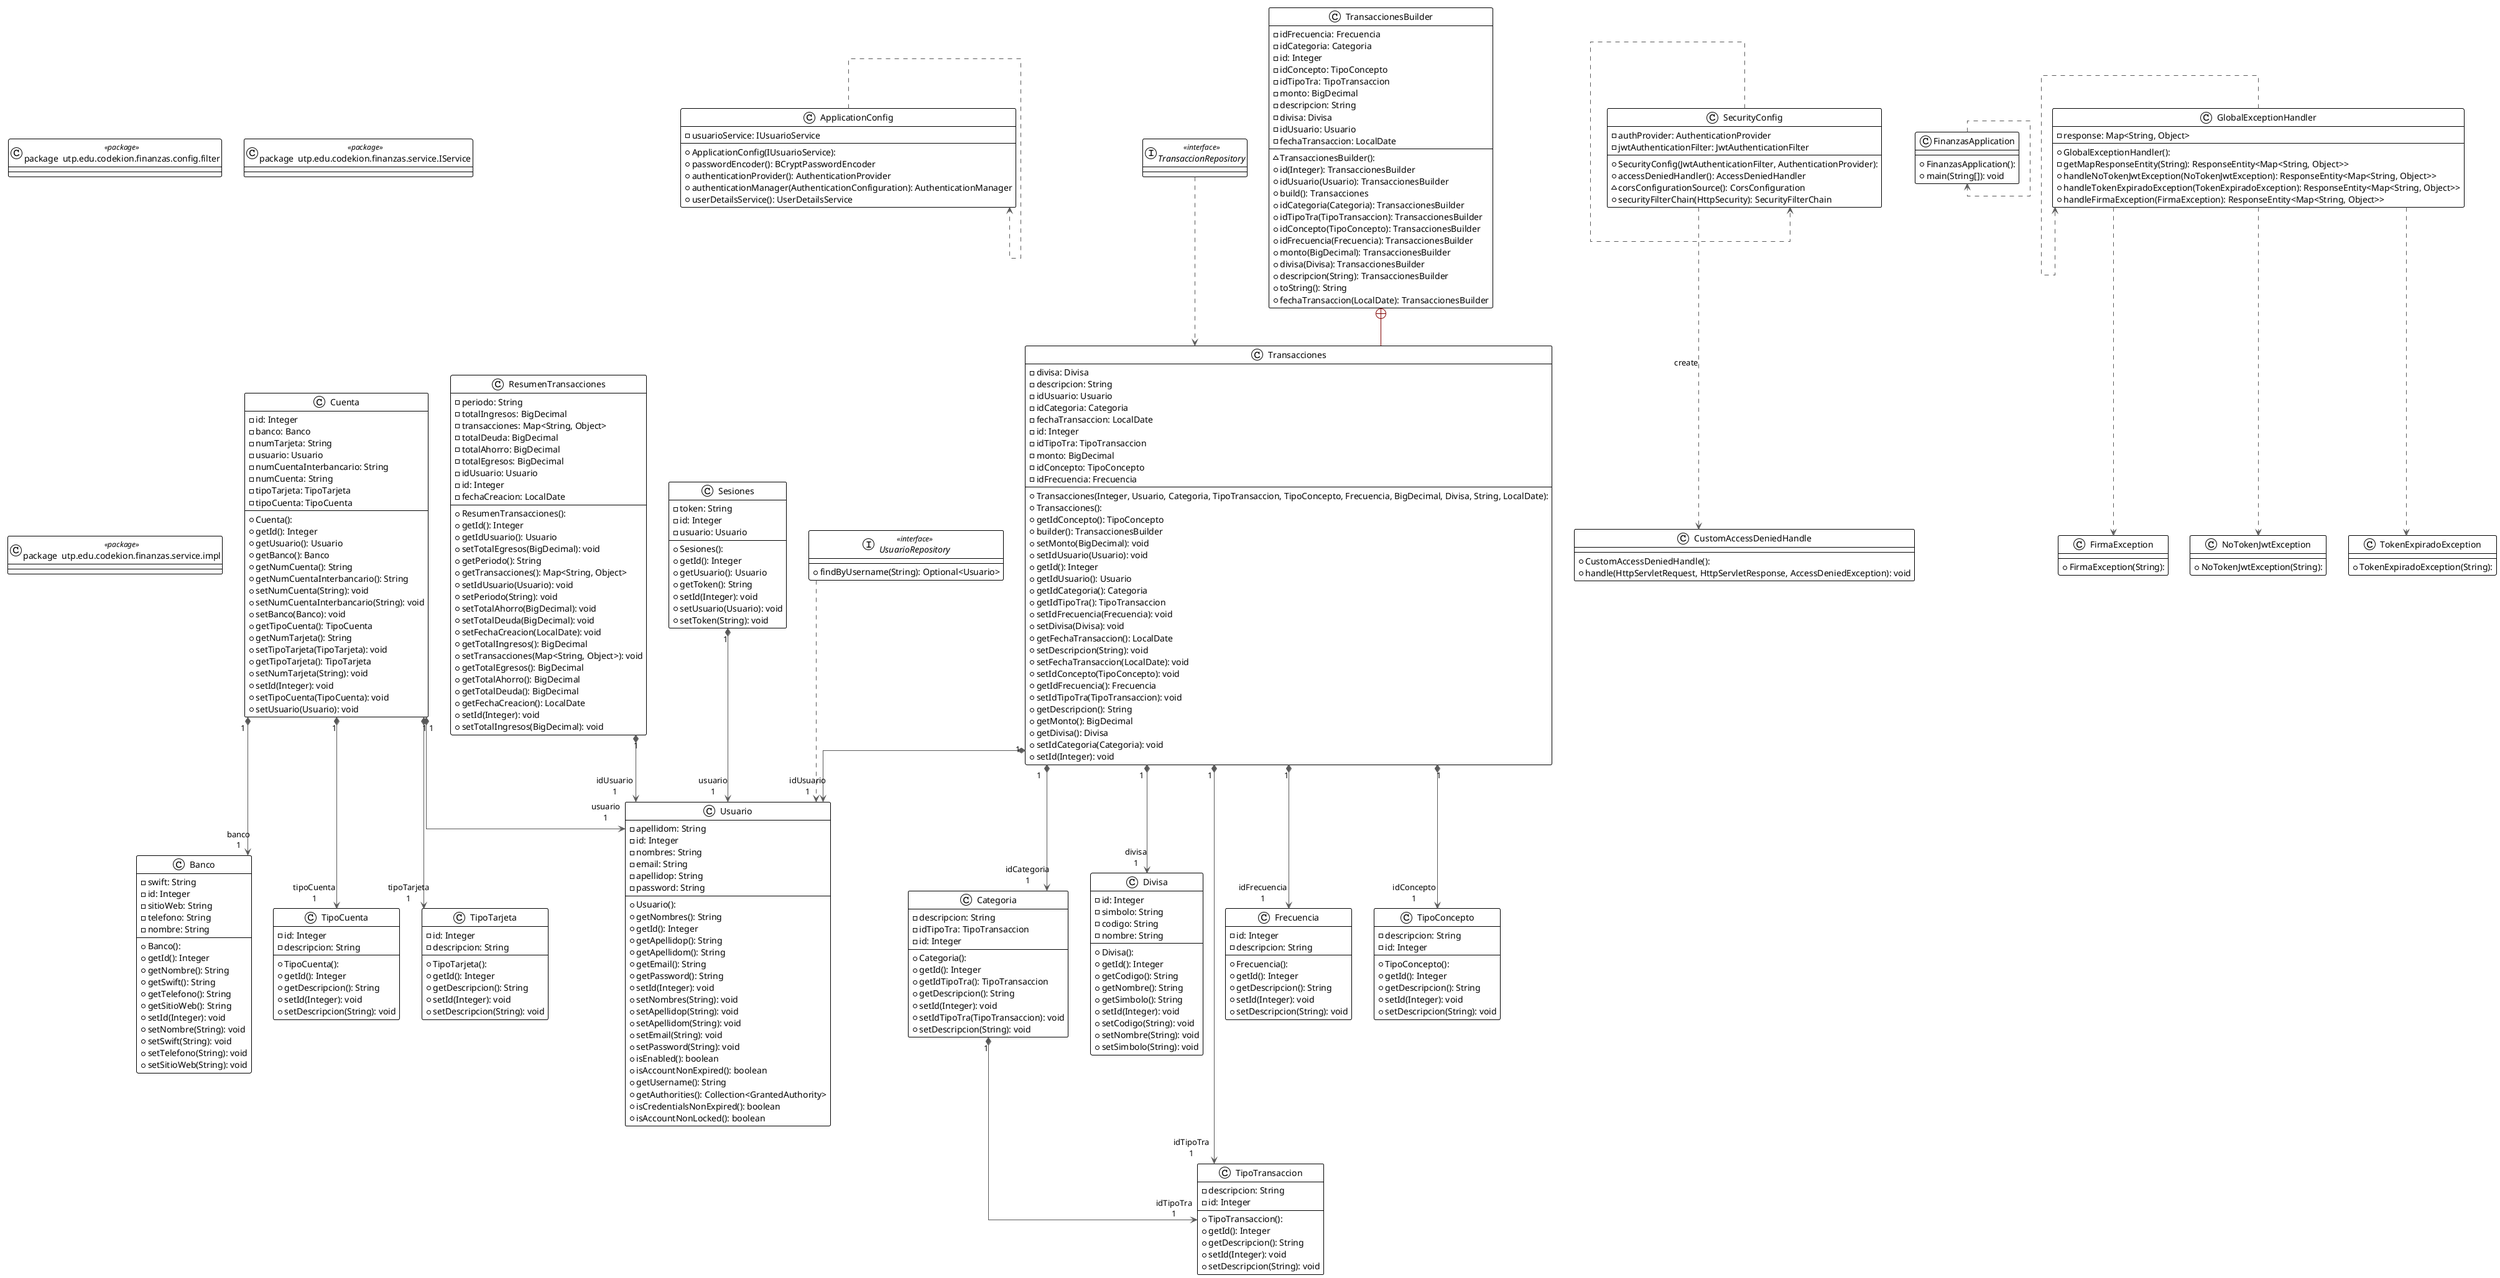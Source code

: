 @startuml

!theme plain
top to bottom direction
skinparam linetype ortho

class ApplicationConfig {
  + ApplicationConfig(IUsuarioService): 
  - usuarioService: IUsuarioService
  + passwordEncoder(): BCryptPasswordEncoder
  + authenticationProvider(): AuthenticationProvider
  + authenticationManager(AuthenticationConfiguration): AuthenticationManager
  + userDetailsService(): UserDetailsService
}
class Banco {
  + Banco(): 
  - swift: String
  - id: Integer
  - sitioWeb: String
  - telefono: String
  - nombre: String
  + getId(): Integer
  + getNombre(): String
  + getSwift(): String
  + getTelefono(): String
  + getSitioWeb(): String
  + setId(Integer): void
  + setNombre(String): void
  + setSwift(String): void
  + setTelefono(String): void
  + setSitioWeb(String): void
}
class Categoria {
  + Categoria(): 
  - descripcion: String
  - idTipoTra: TipoTransaccion
  - id: Integer
  + getId(): Integer
  + getIdTipoTra(): TipoTransaccion
  + getDescripcion(): String
  + setId(Integer): void
  + setIdTipoTra(TipoTransaccion): void
  + setDescripcion(String): void
}
class Cuenta {
  + Cuenta(): 
  - id: Integer
  - banco: Banco
  - numTarjeta: String
  - usuario: Usuario
  - numCuentaInterbancario: String
  - numCuenta: String
  - tipoTarjeta: TipoTarjeta
  - tipoCuenta: TipoCuenta
  + getId(): Integer
  + getUsuario(): Usuario
  + getBanco(): Banco
  + getNumCuenta(): String
  + getNumCuentaInterbancario(): String
  + setNumCuenta(String): void
  + setNumCuentaInterbancario(String): void
  + setBanco(Banco): void
  + getTipoCuenta(): TipoCuenta
  + getNumTarjeta(): String
  + setTipoTarjeta(TipoTarjeta): void
  + getTipoTarjeta(): TipoTarjeta
  + setNumTarjeta(String): void
  + setId(Integer): void
  + setTipoCuenta(TipoCuenta): void
  + setUsuario(Usuario): void
}
class CustomAccessDeniedHandle {
  + CustomAccessDeniedHandle(): 
  + handle(HttpServletRequest, HttpServletResponse, AccessDeniedException): void
}
class Divisa {
  + Divisa(): 
  - id: Integer
  - simbolo: String
  - codigo: String
  - nombre: String
  + getId(): Integer
  + getCodigo(): String
  + getNombre(): String
  + getSimbolo(): String
  + setId(Integer): void
  + setCodigo(String): void
  + setNombre(String): void
  + setSimbolo(String): void
}
class FinanzasApplication {
  + FinanzasApplication(): 
  + main(String[]): void
}
class FirmaException {
  + FirmaException(String): 
}
class Frecuencia {
  + Frecuencia(): 
  - id: Integer
  - descripcion: String
  + getId(): Integer
  + getDescripcion(): String
  + setId(Integer): void
  + setDescripcion(String): void
}
class GlobalExceptionHandler {
  + GlobalExceptionHandler(): 
  - response: Map<String, Object>
  - getMapResponseEntity(String): ResponseEntity<Map<String, Object>>
  + handleNoTokenJwtException(NoTokenJwtException): ResponseEntity<Map<String, Object>>
  + handleTokenExpiradoException(TokenExpiradoException): ResponseEntity<Map<String, Object>>
  + handleFirmaException(FirmaException): ResponseEntity<Map<String, Object>>
}
class NoTokenJwtException {
  + NoTokenJwtException(String): 
}
class ResumenTransacciones {
  + ResumenTransacciones(): 
  - periodo: String
  - totalIngresos: BigDecimal
  - transacciones: Map<String, Object>
  - totalDeuda: BigDecimal
  - totalAhorro: BigDecimal
  - totalEgresos: BigDecimal
  - idUsuario: Usuario
  - id: Integer
  - fechaCreacion: LocalDate
  + getId(): Integer
  + getIdUsuario(): Usuario
  + setTotalEgresos(BigDecimal): void
  + getPeriodo(): String
  + getTransacciones(): Map<String, Object>
  + setIdUsuario(Usuario): void
  + setPeriodo(String): void
  + setTotalAhorro(BigDecimal): void
  + setTotalDeuda(BigDecimal): void
  + setFechaCreacion(LocalDate): void
  + getTotalIngresos(): BigDecimal
  + setTransacciones(Map<String, Object>): void
  + getTotalEgresos(): BigDecimal
  + getTotalAhorro(): BigDecimal
  + getTotalDeuda(): BigDecimal
  + getFechaCreacion(): LocalDate
  + setId(Integer): void
  + setTotalIngresos(BigDecimal): void
}
class SecurityConfig {
  + SecurityConfig(JwtAuthenticationFilter, AuthenticationProvider): 
  - authProvider: AuthenticationProvider
  - jwtAuthenticationFilter: JwtAuthenticationFilter
  + accessDeniedHandler(): AccessDeniedHandler
  ~ corsConfigurationSource(): CorsConfiguration
  + securityFilterChain(HttpSecurity): SecurityFilterChain
}
class Sesiones {
  + Sesiones(): 
  - token: String
  - id: Integer
  - usuario: Usuario
  + getId(): Integer
  + getUsuario(): Usuario
  + getToken(): String
  + setId(Integer): void
  + setUsuario(Usuario): void
  + setToken(String): void
}
class TipoConcepto {
  + TipoConcepto(): 
  - descripcion: String
  - id: Integer
  + getId(): Integer
  + getDescripcion(): String
  + setId(Integer): void
  + setDescripcion(String): void
}
class TipoCuenta {
  + TipoCuenta(): 
  - id: Integer
  - descripcion: String
  + getId(): Integer
  + getDescripcion(): String
  + setId(Integer): void
  + setDescripcion(String): void
}
class TipoTarjeta {
  + TipoTarjeta(): 
  - id: Integer
  - descripcion: String
  + getId(): Integer
  + getDescripcion(): String
  + setId(Integer): void
  + setDescripcion(String): void
}
class TipoTransaccion {
  + TipoTransaccion(): 
  - descripcion: String
  - id: Integer
  + getId(): Integer
  + getDescripcion(): String
  + setId(Integer): void
  + setDescripcion(String): void
}
class TokenExpiradoException {
  + TokenExpiradoException(String): 
}
interface TransaccionRepository << interface >>
class Transacciones {
  + Transacciones(Integer, Usuario, Categoria, TipoTransaccion, TipoConcepto, Frecuencia, BigDecimal, Divisa, String, LocalDate): 
  + Transacciones(): 
  - divisa: Divisa
  - descripcion: String
  - idUsuario: Usuario
  - idCategoria: Categoria
  - fechaTransaccion: LocalDate
  - id: Integer
  - idTipoTra: TipoTransaccion
  - monto: BigDecimal
  - idConcepto: TipoConcepto
  - idFrecuencia: Frecuencia
  + getIdConcepto(): TipoConcepto
  + builder(): TransaccionesBuilder
  + setMonto(BigDecimal): void
  + setIdUsuario(Usuario): void
  + getId(): Integer
  + getIdUsuario(): Usuario
  + getIdCategoria(): Categoria
  + getIdTipoTra(): TipoTransaccion
  + setIdFrecuencia(Frecuencia): void
  + setDivisa(Divisa): void
  + getFechaTransaccion(): LocalDate
  + setDescripcion(String): void
  + setFechaTransaccion(LocalDate): void
  + setIdConcepto(TipoConcepto): void
  + getIdFrecuencia(): Frecuencia
  + setIdTipoTra(TipoTransaccion): void
  + getDescripcion(): String
  + getMonto(): BigDecimal
  + getDivisa(): Divisa
  + setIdCategoria(Categoria): void
  + setId(Integer): void
}
class TransaccionesBuilder {
  ~ TransaccionesBuilder(): 
  - idFrecuencia: Frecuencia
  - idCategoria: Categoria
  - id: Integer
  - idConcepto: TipoConcepto
  - idTipoTra: TipoTransaccion
  - monto: BigDecimal
  - descripcion: String
  - divisa: Divisa
  - idUsuario: Usuario
  - fechaTransaccion: LocalDate
  + id(Integer): TransaccionesBuilder
  + idUsuario(Usuario): TransaccionesBuilder
  + build(): Transacciones
  + idCategoria(Categoria): TransaccionesBuilder
  + idTipoTra(TipoTransaccion): TransaccionesBuilder
  + idConcepto(TipoConcepto): TransaccionesBuilder
  + idFrecuencia(Frecuencia): TransaccionesBuilder
  + monto(BigDecimal): TransaccionesBuilder
  + divisa(Divisa): TransaccionesBuilder
  + descripcion(String): TransaccionesBuilder
  + toString(): String
  + fechaTransaccion(LocalDate): TransaccionesBuilder
}
class Usuario {
  + Usuario(): 
  - apellidom: String
  - id: Integer
  - nombres: String
  - email: String
  - apellidop: String
  - password: String
  + getNombres(): String
  + getId(): Integer
  + getApellidop(): String
  + getApellidom(): String
  + getEmail(): String
  + getPassword(): String
  + setId(Integer): void
  + setNombres(String): void
  + setApellidop(String): void
  + setApellidom(String): void
  + setEmail(String): void
  + setPassword(String): void
  + isEnabled(): boolean
  + isAccountNonExpired(): boolean
  + getUsername(): String
  + getAuthorities(): Collection<GrantedAuthority>
  + isCredentialsNonExpired(): boolean
  + isAccountNonLocked(): boolean
}
interface UsuarioRepository << interface >> {
  + findByUsername(String): Optional<Usuario>
}
class node6 as "package  utp.edu.codekion.finanzas.config.filter" << package >>
class node2 as "package  utp.edu.codekion.finanzas.service.IService" << package >>
class node16 as "package  utp.edu.codekion.finanzas.service.impl" << package >>

ApplicationConfig         -[#595959,dashed]->  ApplicationConfig        
Categoria                "1" *-[#595959,plain]-> "idTipoTra\n1" TipoTransaccion          
Cuenta                   "1" *-[#595959,plain]-> "banco\n1" Banco                    
Cuenta                   "1" *-[#595959,plain]-> "tipoCuenta\n1" TipoCuenta               
Cuenta                   "1" *-[#595959,plain]-> "tipoTarjeta\n1" TipoTarjeta              
Cuenta                   "1" *-[#595959,plain]-> "usuario\n1" Usuario                  
FinanzasApplication       -[#595959,dashed]->  FinanzasApplication      
GlobalExceptionHandler    -[#595959,dashed]->  FirmaException           
GlobalExceptionHandler    -[#595959,dashed]->  GlobalExceptionHandler   
GlobalExceptionHandler    -[#595959,dashed]->  NoTokenJwtException      
GlobalExceptionHandler    -[#595959,dashed]->  TokenExpiradoException   
ResumenTransacciones     "1" *-[#595959,plain]-> "idUsuario\n1" Usuario                  
SecurityConfig            -[#595959,dashed]->  CustomAccessDeniedHandle : "«create»"
SecurityConfig            -[#595959,dashed]->  SecurityConfig           
Sesiones                 "1" *-[#595959,plain]-> "usuario\n1" Usuario                  
TransaccionRepository     -[#595959,dashed]->  Transacciones            
Transacciones            "1" *-[#595959,plain]-> "idCategoria\n1" Categoria                
Transacciones            "1" *-[#595959,plain]-> "divisa\n1" Divisa                   
Transacciones            "1" *-[#595959,plain]-> "idFrecuencia\n1" Frecuencia               
Transacciones            "1" *-[#595959,plain]-> "idConcepto\n1" TipoConcepto             
Transacciones            "1" *-[#595959,plain]-> "idTipoTra\n1" TipoTransaccion          
Transacciones            "1" *-[#595959,plain]-> "idUsuario\n1" Usuario                  
TransaccionesBuilder      +-[#820000,plain]-  Transacciones            
UsuarioRepository         -[#595959,dashed]->  Usuario                  
@enduml
